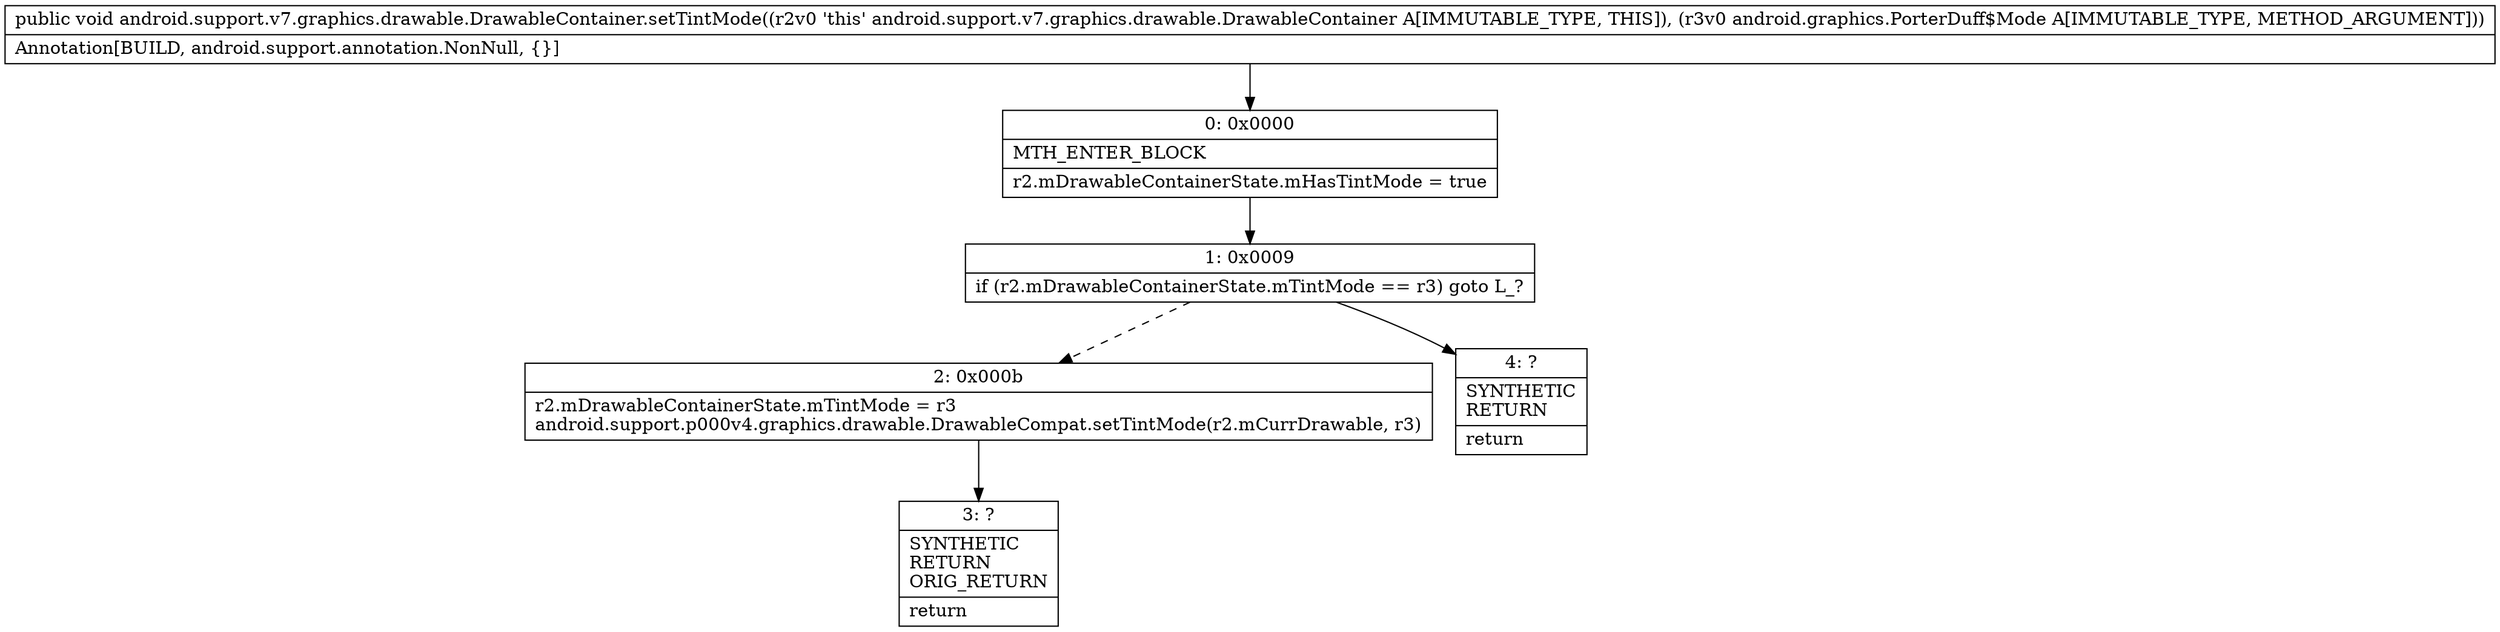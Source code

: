 digraph "CFG forandroid.support.v7.graphics.drawable.DrawableContainer.setTintMode(Landroid\/graphics\/PorterDuff$Mode;)V" {
Node_0 [shape=record,label="{0\:\ 0x0000|MTH_ENTER_BLOCK\l|r2.mDrawableContainerState.mHasTintMode = true\l}"];
Node_1 [shape=record,label="{1\:\ 0x0009|if (r2.mDrawableContainerState.mTintMode == r3) goto L_?\l}"];
Node_2 [shape=record,label="{2\:\ 0x000b|r2.mDrawableContainerState.mTintMode = r3\landroid.support.p000v4.graphics.drawable.DrawableCompat.setTintMode(r2.mCurrDrawable, r3)\l}"];
Node_3 [shape=record,label="{3\:\ ?|SYNTHETIC\lRETURN\lORIG_RETURN\l|return\l}"];
Node_4 [shape=record,label="{4\:\ ?|SYNTHETIC\lRETURN\l|return\l}"];
MethodNode[shape=record,label="{public void android.support.v7.graphics.drawable.DrawableContainer.setTintMode((r2v0 'this' android.support.v7.graphics.drawable.DrawableContainer A[IMMUTABLE_TYPE, THIS]), (r3v0 android.graphics.PorterDuff$Mode A[IMMUTABLE_TYPE, METHOD_ARGUMENT]))  | Annotation[BUILD, android.support.annotation.NonNull, \{\}]\l}"];
MethodNode -> Node_0;
Node_0 -> Node_1;
Node_1 -> Node_2[style=dashed];
Node_1 -> Node_4;
Node_2 -> Node_3;
}

